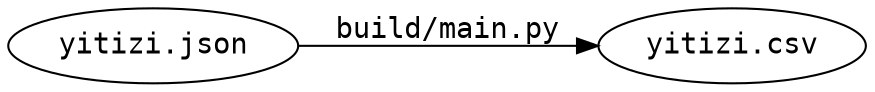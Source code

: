 digraph G {
    rankdir="LR"
    graph [fontname=monospace]
    node [fontname=monospace]
    edge [fontname=monospace]
    "yitizi.json" -> "yitizi.csv" [label="build/main.py"]
}
